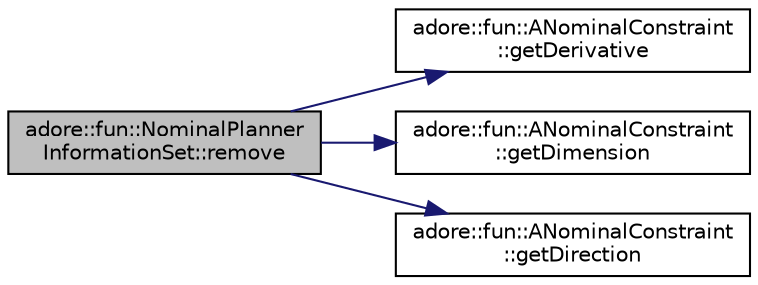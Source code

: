 digraph "adore::fun::NominalPlannerInformationSet::remove"
{
 // LATEX_PDF_SIZE
  edge [fontname="Helvetica",fontsize="10",labelfontname="Helvetica",labelfontsize="10"];
  node [fontname="Helvetica",fontsize="10",shape=record];
  rankdir="LR";
  Node1 [label="adore::fun::NominalPlanner\lInformationSet::remove",height=0.2,width=0.4,color="black", fillcolor="grey75", style="filled", fontcolor="black",tooltip=" "];
  Node1 -> Node2 [color="midnightblue",fontsize="10",style="solid",fontname="Helvetica"];
  Node2 [label="adore::fun::ANominalConstraint\l::getDerivative",height=0.2,width=0.4,color="black", fillcolor="white", style="filled",URL="$classadore_1_1fun_1_1ANominalConstraint.html#a412ad575759c76a7ddbf9289e3ab3305",tooltip=" "];
  Node1 -> Node3 [color="midnightblue",fontsize="10",style="solid",fontname="Helvetica"];
  Node3 [label="adore::fun::ANominalConstraint\l::getDimension",height=0.2,width=0.4,color="black", fillcolor="white", style="filled",URL="$classadore_1_1fun_1_1ANominalConstraint.html#a1d623715dd2483a64e42b29d8374c246",tooltip=" "];
  Node1 -> Node4 [color="midnightblue",fontsize="10",style="solid",fontname="Helvetica"];
  Node4 [label="adore::fun::ANominalConstraint\l::getDirection",height=0.2,width=0.4,color="black", fillcolor="white", style="filled",URL="$classadore_1_1fun_1_1ANominalConstraint.html#a028458adb091ffd493a85afc3e61a912",tooltip=" "];
}
